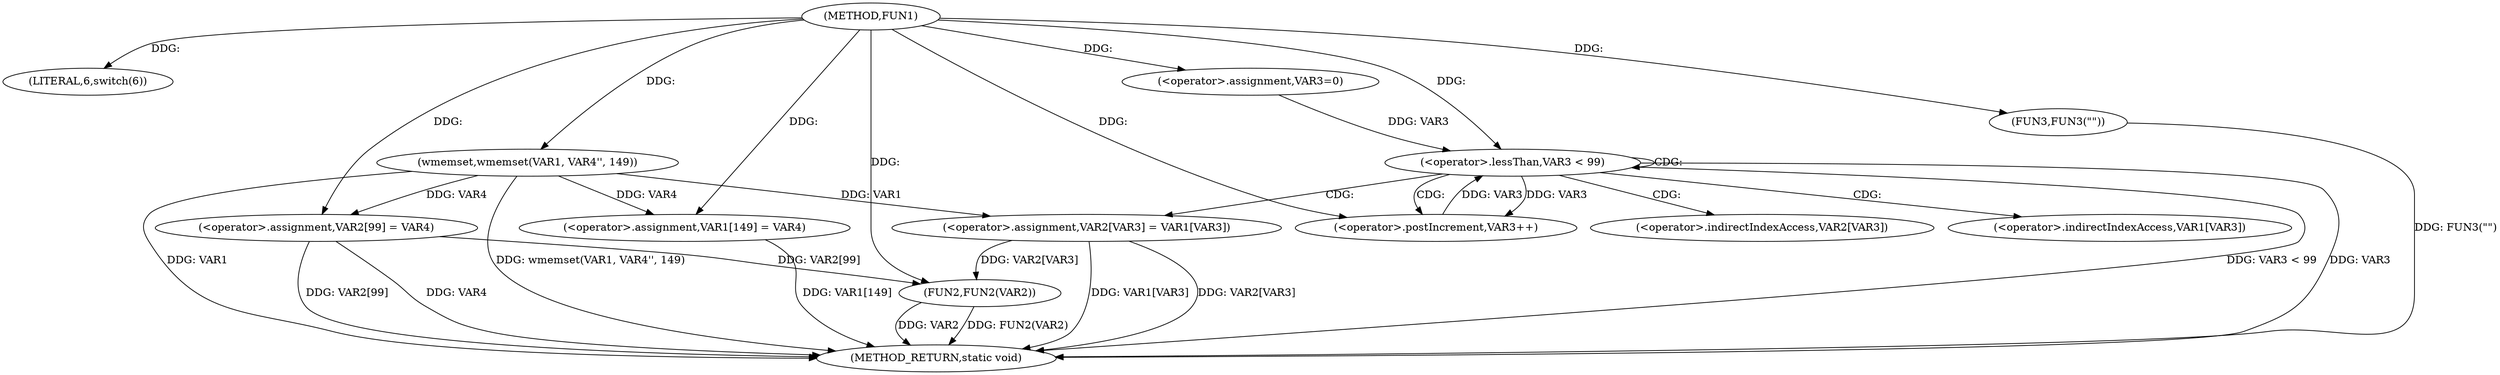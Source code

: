 digraph FUN1 {  
"1000100" [label = "(METHOD,FUN1)" ]
"1000148" [label = "(METHOD_RETURN,static void)" ]
"1000103" [label = "(LITERAL,6,switch(6))" ]
"1000110" [label = "(wmemset,wmemset(VAR1, VAR4'', 149))" ]
"1000114" [label = "(<operator>.assignment,VAR1[149] = VAR4)" ]
"1000120" [label = "(<operator>.assignment,VAR3=0)" ]
"1000123" [label = "(<operator>.lessThan,VAR3 < 99)" ]
"1000126" [label = "(<operator>.postIncrement,VAR3++)" ]
"1000129" [label = "(<operator>.assignment,VAR2[VAR3] = VAR1[VAR3])" ]
"1000136" [label = "(<operator>.assignment,VAR2[99] = VAR4)" ]
"1000141" [label = "(FUN2,FUN2(VAR2))" ]
"1000145" [label = "(FUN3,FUN3(\"\"))" ]
"1000130" [label = "(<operator>.indirectIndexAccess,VAR2[VAR3])" ]
"1000133" [label = "(<operator>.indirectIndexAccess,VAR1[VAR3])" ]
  "1000141" -> "1000148"  [ label = "DDG: VAR2"] 
  "1000136" -> "1000148"  [ label = "DDG: VAR4"] 
  "1000114" -> "1000148"  [ label = "DDG: VAR1[149]"] 
  "1000129" -> "1000148"  [ label = "DDG: VAR1[VAR3]"] 
  "1000110" -> "1000148"  [ label = "DDG: VAR1"] 
  "1000136" -> "1000148"  [ label = "DDG: VAR2[99]"] 
  "1000123" -> "1000148"  [ label = "DDG: VAR3"] 
  "1000129" -> "1000148"  [ label = "DDG: VAR2[VAR3]"] 
  "1000123" -> "1000148"  [ label = "DDG: VAR3 < 99"] 
  "1000141" -> "1000148"  [ label = "DDG: FUN2(VAR2)"] 
  "1000110" -> "1000148"  [ label = "DDG: wmemset(VAR1, VAR4'', 149)"] 
  "1000145" -> "1000148"  [ label = "DDG: FUN3(\"\")"] 
  "1000100" -> "1000103"  [ label = "DDG: "] 
  "1000100" -> "1000110"  [ label = "DDG: "] 
  "1000110" -> "1000114"  [ label = "DDG: VAR4"] 
  "1000100" -> "1000114"  [ label = "DDG: "] 
  "1000100" -> "1000120"  [ label = "DDG: "] 
  "1000120" -> "1000123"  [ label = "DDG: VAR3"] 
  "1000126" -> "1000123"  [ label = "DDG: VAR3"] 
  "1000100" -> "1000123"  [ label = "DDG: "] 
  "1000123" -> "1000126"  [ label = "DDG: VAR3"] 
  "1000100" -> "1000126"  [ label = "DDG: "] 
  "1000110" -> "1000129"  [ label = "DDG: VAR1"] 
  "1000100" -> "1000136"  [ label = "DDG: "] 
  "1000110" -> "1000136"  [ label = "DDG: VAR4"] 
  "1000129" -> "1000141"  [ label = "DDG: VAR2[VAR3]"] 
  "1000136" -> "1000141"  [ label = "DDG: VAR2[99]"] 
  "1000100" -> "1000141"  [ label = "DDG: "] 
  "1000100" -> "1000145"  [ label = "DDG: "] 
  "1000123" -> "1000126"  [ label = "CDG: "] 
  "1000123" -> "1000129"  [ label = "CDG: "] 
  "1000123" -> "1000123"  [ label = "CDG: "] 
  "1000123" -> "1000130"  [ label = "CDG: "] 
  "1000123" -> "1000133"  [ label = "CDG: "] 
}
